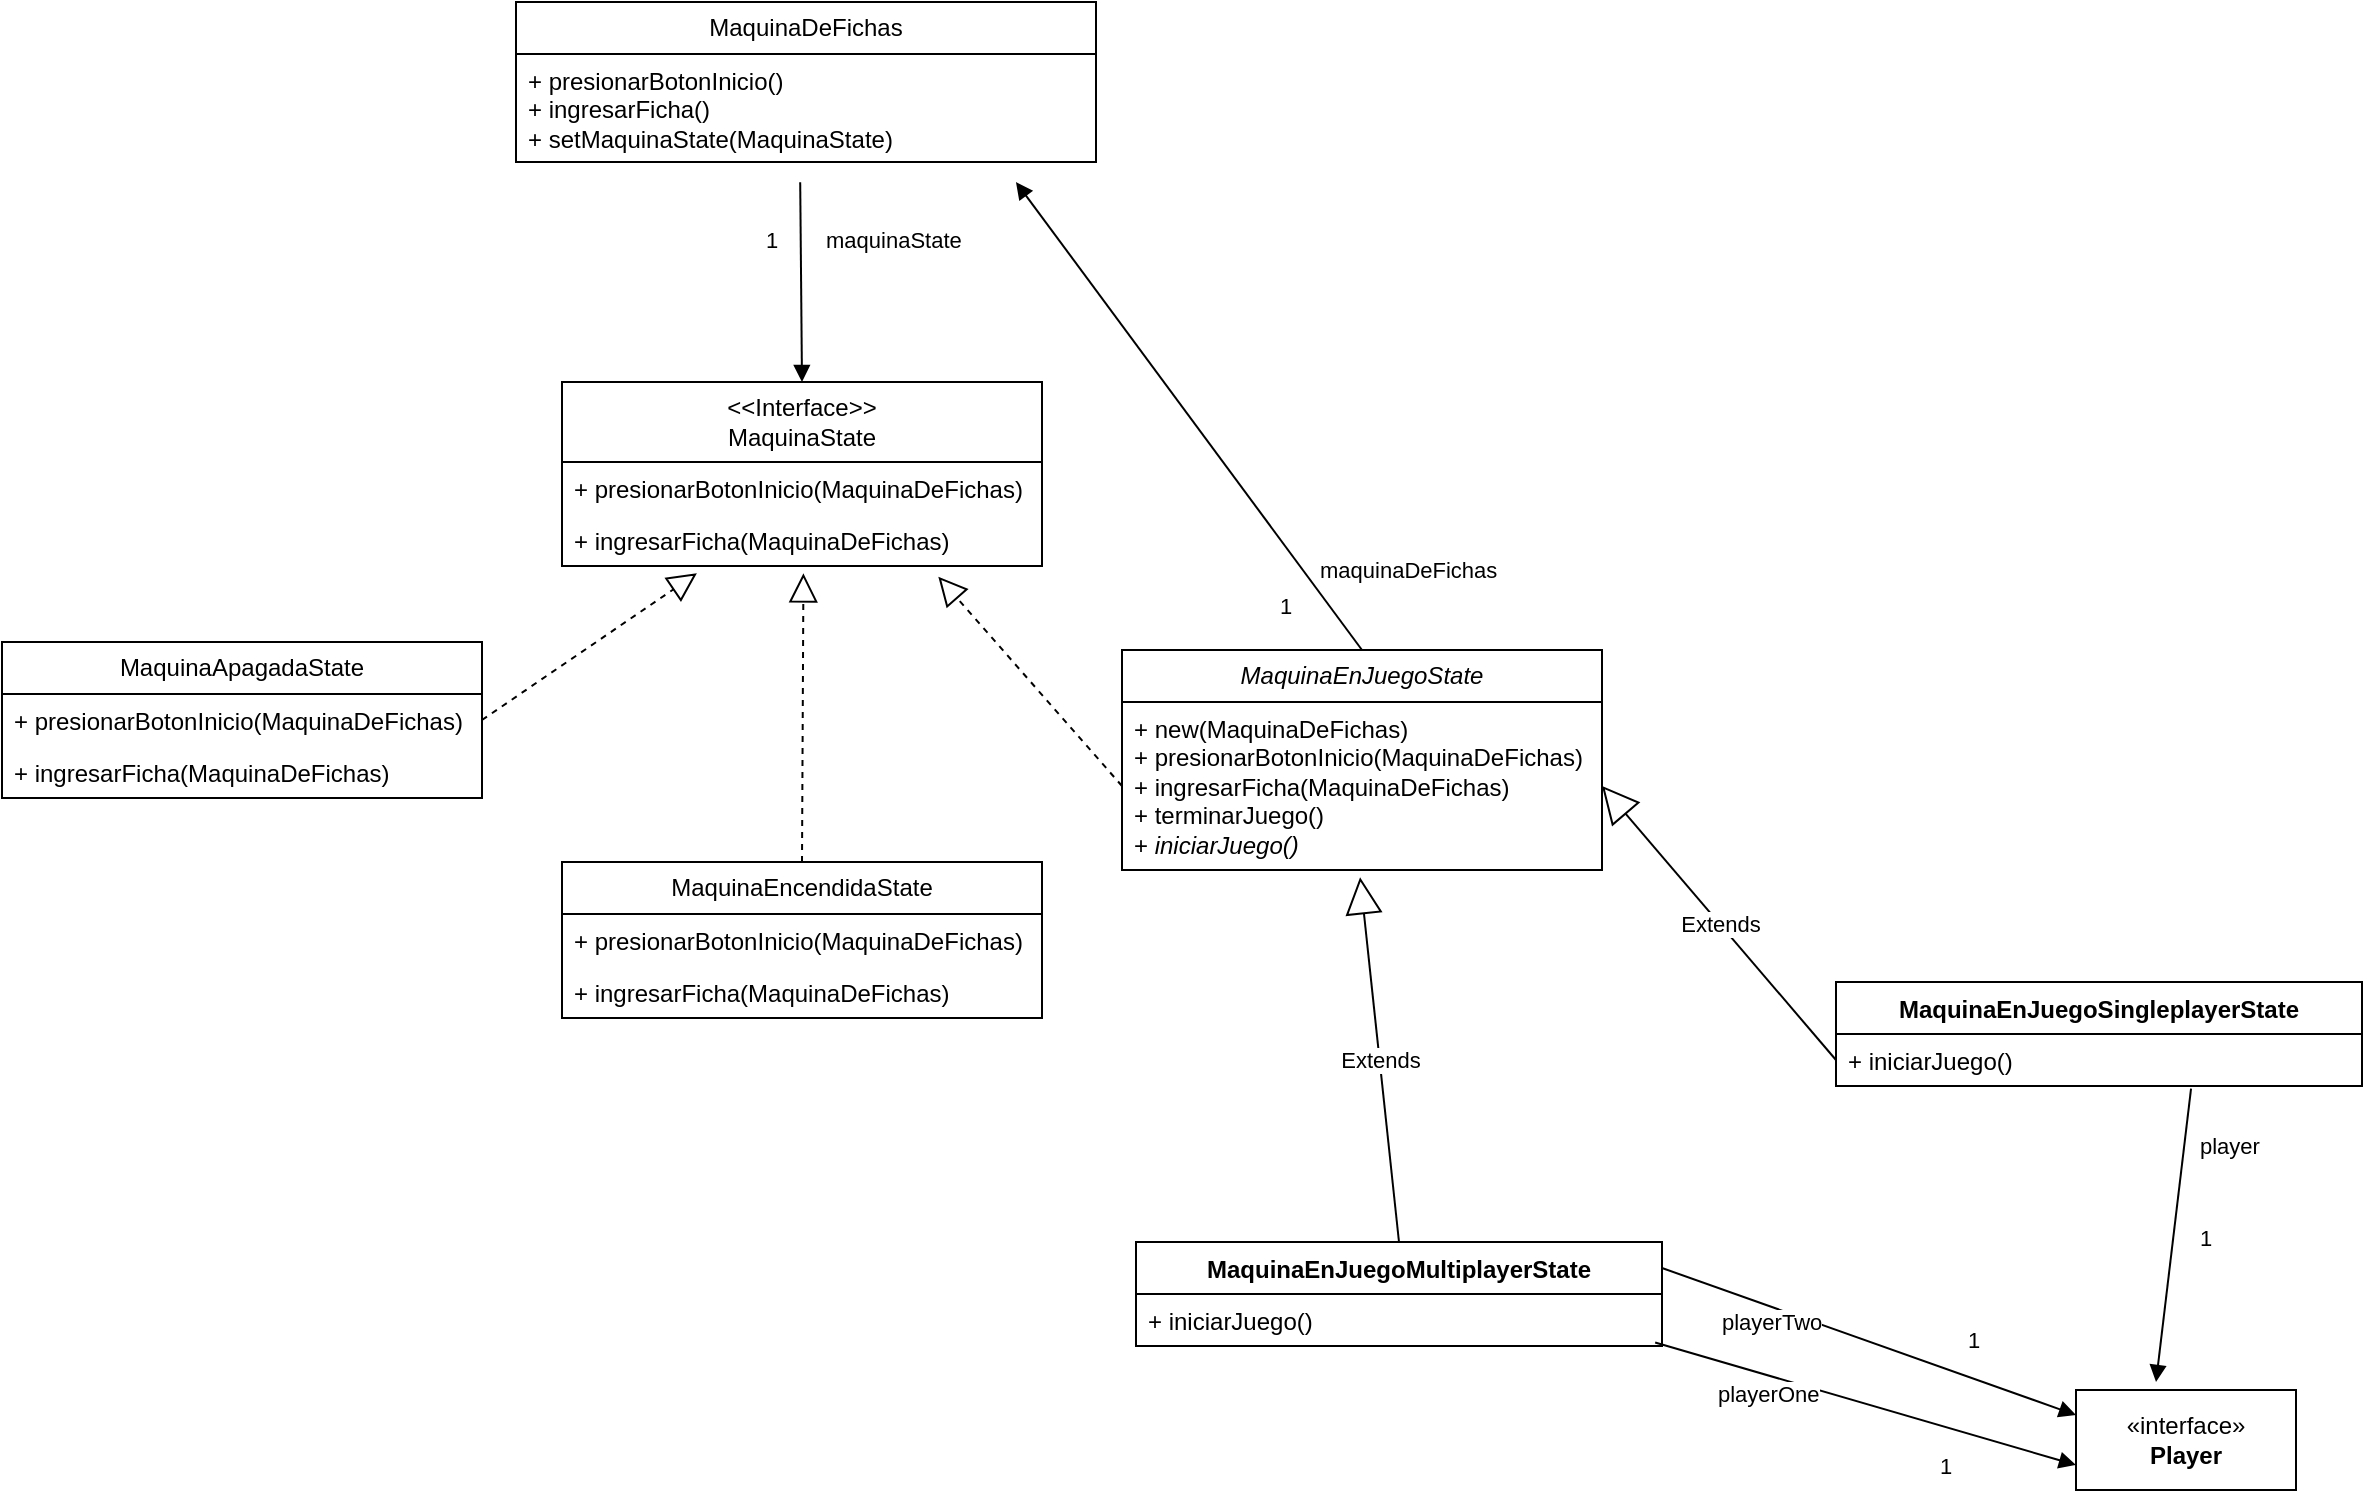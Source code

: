 <mxfile version="21.6.8" type="device">
  <diagram name="Página-1" id="o2uwyLKSAHvmXamSf9Sa">
    <mxGraphModel dx="790" dy="944" grid="1" gridSize="10" guides="1" tooltips="1" connect="1" arrows="1" fold="1" page="1" pageScale="1" pageWidth="827" pageHeight="1169" math="0" shadow="0">
      <root>
        <mxCell id="0" />
        <mxCell id="1" parent="0" />
        <mxCell id="IhoUQ8oSu-Og-6y35Rfh-23" value="MaquinaDeFichas" style="swimlane;fontStyle=0;childLayout=stackLayout;horizontal=1;startSize=26;fillColor=none;horizontalStack=0;resizeParent=1;resizeParentMax=0;resizeLast=0;collapsible=1;marginBottom=0;whiteSpace=wrap;html=1;" vertex="1" parent="1">
          <mxGeometry x="270" y="220" width="290" height="80" as="geometry" />
        </mxCell>
        <mxCell id="IhoUQ8oSu-Og-6y35Rfh-25" value="+ presionarBotonInicio()&lt;br&gt;+ ingresarFicha()&lt;br&gt;+ setMaquinaState(MaquinaState)" style="text;strokeColor=none;fillColor=none;align=left;verticalAlign=top;spacingLeft=4;spacingRight=4;overflow=hidden;rotatable=0;points=[[0,0.5],[1,0.5]];portConstraint=eastwest;whiteSpace=wrap;html=1;" vertex="1" parent="IhoUQ8oSu-Og-6y35Rfh-23">
          <mxGeometry y="26" width="290" height="54" as="geometry" />
        </mxCell>
        <mxCell id="IhoUQ8oSu-Og-6y35Rfh-27" value="&amp;lt;&amp;lt;Interface&amp;gt;&amp;gt;&lt;br&gt;MaquinaState" style="swimlane;fontStyle=0;childLayout=stackLayout;horizontal=1;startSize=40;fillColor=none;horizontalStack=0;resizeParent=1;resizeParentMax=0;resizeLast=0;collapsible=1;marginBottom=0;whiteSpace=wrap;html=1;" vertex="1" parent="1">
          <mxGeometry x="293" y="410" width="240" height="92" as="geometry" />
        </mxCell>
        <mxCell id="IhoUQ8oSu-Og-6y35Rfh-28" value="+ presionarBotonInicio(MaquinaDeFichas)" style="text;strokeColor=none;fillColor=none;align=left;verticalAlign=top;spacingLeft=4;spacingRight=4;overflow=hidden;rotatable=0;points=[[0,0.5],[1,0.5]];portConstraint=eastwest;whiteSpace=wrap;html=1;" vertex="1" parent="IhoUQ8oSu-Og-6y35Rfh-27">
          <mxGeometry y="40" width="240" height="26" as="geometry" />
        </mxCell>
        <mxCell id="IhoUQ8oSu-Og-6y35Rfh-29" value="+ ingresarFicha(MaquinaDeFichas)" style="text;strokeColor=none;fillColor=none;align=left;verticalAlign=top;spacingLeft=4;spacingRight=4;overflow=hidden;rotatable=0;points=[[0,0.5],[1,0.5]];portConstraint=eastwest;whiteSpace=wrap;html=1;" vertex="1" parent="IhoUQ8oSu-Og-6y35Rfh-27">
          <mxGeometry y="66" width="240" height="26" as="geometry" />
        </mxCell>
        <mxCell id="IhoUQ8oSu-Og-6y35Rfh-31" value="MaquinaApagadaState" style="swimlane;fontStyle=0;childLayout=stackLayout;horizontal=1;startSize=26;fillColor=none;horizontalStack=0;resizeParent=1;resizeParentMax=0;resizeLast=0;collapsible=1;marginBottom=0;whiteSpace=wrap;html=1;" vertex="1" parent="1">
          <mxGeometry x="13" y="540" width="240" height="78" as="geometry" />
        </mxCell>
        <mxCell id="IhoUQ8oSu-Og-6y35Rfh-32" value="+ presionarBotonInicio(MaquinaDeFichas)" style="text;strokeColor=none;fillColor=none;align=left;verticalAlign=top;spacingLeft=4;spacingRight=4;overflow=hidden;rotatable=0;points=[[0,0.5],[1,0.5]];portConstraint=eastwest;whiteSpace=wrap;html=1;" vertex="1" parent="IhoUQ8oSu-Og-6y35Rfh-31">
          <mxGeometry y="26" width="240" height="26" as="geometry" />
        </mxCell>
        <mxCell id="IhoUQ8oSu-Og-6y35Rfh-33" value="+ ingresarFicha(MaquinaDeFichas)" style="text;strokeColor=none;fillColor=none;align=left;verticalAlign=top;spacingLeft=4;spacingRight=4;overflow=hidden;rotatable=0;points=[[0,0.5],[1,0.5]];portConstraint=eastwest;whiteSpace=wrap;html=1;" vertex="1" parent="IhoUQ8oSu-Og-6y35Rfh-31">
          <mxGeometry y="52" width="240" height="26" as="geometry" />
        </mxCell>
        <mxCell id="IhoUQ8oSu-Og-6y35Rfh-37" value="maquinaState" style="endArrow=block;endFill=1;html=1;align=left;verticalAlign=top;rounded=0;exitX=0.49;exitY=1.187;exitDx=0;exitDy=0;exitPerimeter=0;entryX=0.5;entryY=0;entryDx=0;entryDy=0;" edge="1" parent="1" source="IhoUQ8oSu-Og-6y35Rfh-25" target="IhoUQ8oSu-Og-6y35Rfh-27">
          <mxGeometry x="-0.683" y="11" relative="1" as="geometry">
            <mxPoint x="373" y="460" as="sourcePoint" />
            <mxPoint x="533" y="460" as="targetPoint" />
            <mxPoint as="offset" />
          </mxGeometry>
        </mxCell>
        <mxCell id="IhoUQ8oSu-Og-6y35Rfh-38" value="1" style="edgeLabel;resizable=0;html=1;align=left;verticalAlign=bottom;" connectable="0" vertex="1" parent="IhoUQ8oSu-Og-6y35Rfh-37">
          <mxGeometry x="-1" relative="1" as="geometry">
            <mxPoint x="-19" y="37" as="offset" />
          </mxGeometry>
        </mxCell>
        <mxCell id="IhoUQ8oSu-Og-6y35Rfh-40" value="MaquinaEncendidaState" style="swimlane;fontStyle=0;childLayout=stackLayout;horizontal=1;startSize=26;fillColor=none;horizontalStack=0;resizeParent=1;resizeParentMax=0;resizeLast=0;collapsible=1;marginBottom=0;whiteSpace=wrap;html=1;" vertex="1" parent="1">
          <mxGeometry x="293" y="650" width="240" height="78" as="geometry" />
        </mxCell>
        <mxCell id="IhoUQ8oSu-Og-6y35Rfh-41" value="+ presionarBotonInicio(MaquinaDeFichas)" style="text;strokeColor=none;fillColor=none;align=left;verticalAlign=top;spacingLeft=4;spacingRight=4;overflow=hidden;rotatable=0;points=[[0,0.5],[1,0.5]];portConstraint=eastwest;whiteSpace=wrap;html=1;" vertex="1" parent="IhoUQ8oSu-Og-6y35Rfh-40">
          <mxGeometry y="26" width="240" height="26" as="geometry" />
        </mxCell>
        <mxCell id="IhoUQ8oSu-Og-6y35Rfh-42" value="+ ingresarFicha(MaquinaDeFichas)" style="text;strokeColor=none;fillColor=none;align=left;verticalAlign=top;spacingLeft=4;spacingRight=4;overflow=hidden;rotatable=0;points=[[0,0.5],[1,0.5]];portConstraint=eastwest;whiteSpace=wrap;html=1;" vertex="1" parent="IhoUQ8oSu-Og-6y35Rfh-40">
          <mxGeometry y="52" width="240" height="26" as="geometry" />
        </mxCell>
        <mxCell id="IhoUQ8oSu-Og-6y35Rfh-43" value="&lt;i&gt;MaquinaEnJuegoState&lt;/i&gt;" style="swimlane;fontStyle=0;childLayout=stackLayout;horizontal=1;startSize=26;fillColor=none;horizontalStack=0;resizeParent=1;resizeParentMax=0;resizeLast=0;collapsible=1;marginBottom=0;whiteSpace=wrap;html=1;" vertex="1" parent="1">
          <mxGeometry x="573" y="544" width="240" height="110" as="geometry" />
        </mxCell>
        <mxCell id="IhoUQ8oSu-Og-6y35Rfh-44" value="+ new(MaquinaDeFichas)&lt;br&gt;+ presionarBotonInicio(MaquinaDeFichas)&lt;br&gt;+ ingresarFicha(MaquinaDeFichas)&lt;br&gt;+ terminarJuego()&lt;br&gt;+ &lt;i&gt;iniciarJuego()&lt;/i&gt;" style="text;strokeColor=none;fillColor=none;align=left;verticalAlign=top;spacingLeft=4;spacingRight=4;overflow=hidden;rotatable=0;points=[[0,0.5],[1,0.5]];portConstraint=eastwest;whiteSpace=wrap;html=1;" vertex="1" parent="IhoUQ8oSu-Og-6y35Rfh-43">
          <mxGeometry y="26" width="240" height="84" as="geometry" />
        </mxCell>
        <mxCell id="IhoUQ8oSu-Og-6y35Rfh-47" value="" style="endArrow=block;dashed=1;endFill=0;endSize=12;html=1;rounded=0;exitX=1;exitY=0.5;exitDx=0;exitDy=0;entryX=0.281;entryY=1.141;entryDx=0;entryDy=0;entryPerimeter=0;" edge="1" parent="1" source="IhoUQ8oSu-Og-6y35Rfh-32" target="IhoUQ8oSu-Og-6y35Rfh-29">
          <mxGeometry width="160" relative="1" as="geometry">
            <mxPoint x="383" y="510" as="sourcePoint" />
            <mxPoint x="543" y="510" as="targetPoint" />
          </mxGeometry>
        </mxCell>
        <mxCell id="IhoUQ8oSu-Og-6y35Rfh-48" value="" style="endArrow=block;dashed=1;endFill=0;endSize=12;html=1;rounded=0;exitX=0.5;exitY=0;exitDx=0;exitDy=0;entryX=0.503;entryY=1.141;entryDx=0;entryDy=0;entryPerimeter=0;" edge="1" parent="1" source="IhoUQ8oSu-Og-6y35Rfh-40" target="IhoUQ8oSu-Og-6y35Rfh-29">
          <mxGeometry width="160" relative="1" as="geometry">
            <mxPoint x="263" y="589" as="sourcePoint" />
            <mxPoint x="370" y="516" as="targetPoint" />
          </mxGeometry>
        </mxCell>
        <mxCell id="IhoUQ8oSu-Og-6y35Rfh-49" value="" style="endArrow=block;dashed=1;endFill=0;endSize=12;html=1;rounded=0;exitX=0;exitY=0.5;exitDx=0;exitDy=0;entryX=0.784;entryY=1.205;entryDx=0;entryDy=0;entryPerimeter=0;" edge="1" parent="1" source="IhoUQ8oSu-Og-6y35Rfh-44" target="IhoUQ8oSu-Og-6y35Rfh-29">
          <mxGeometry width="160" relative="1" as="geometry">
            <mxPoint x="273" y="599" as="sourcePoint" />
            <mxPoint x="380" y="526" as="targetPoint" />
          </mxGeometry>
        </mxCell>
        <mxCell id="IhoUQ8oSu-Og-6y35Rfh-50" value="«interface»&lt;br&gt;&lt;b&gt;Player&lt;/b&gt;" style="html=1;whiteSpace=wrap;" vertex="1" parent="1">
          <mxGeometry x="1050" y="914" width="110" height="50" as="geometry" />
        </mxCell>
        <mxCell id="IhoUQ8oSu-Og-6y35Rfh-59" value="Extends" style="endArrow=block;endSize=16;endFill=0;html=1;rounded=0;entryX=0.496;entryY=1.043;entryDx=0;entryDy=0;entryPerimeter=0;exitX=0.5;exitY=0;exitDx=0;exitDy=0;" edge="1" parent="1" source="IhoUQ8oSu-Og-6y35Rfh-61" target="IhoUQ8oSu-Og-6y35Rfh-44">
          <mxGeometry width="160" relative="1" as="geometry">
            <mxPoint x="740" y="620" as="sourcePoint" />
            <mxPoint x="900" y="620" as="targetPoint" />
          </mxGeometry>
        </mxCell>
        <mxCell id="IhoUQ8oSu-Og-6y35Rfh-60" value="Extends" style="endArrow=block;endSize=16;endFill=0;html=1;rounded=0;entryX=1;entryY=0.5;entryDx=0;entryDy=0;exitX=0;exitY=0.5;exitDx=0;exitDy=0;" edge="1" parent="1" target="IhoUQ8oSu-Og-6y35Rfh-44">
          <mxGeometry width="160" relative="1" as="geometry">
            <mxPoint x="930.0" y="749.0" as="sourcePoint" />
            <mxPoint x="702" y="653" as="targetPoint" />
          </mxGeometry>
        </mxCell>
        <mxCell id="IhoUQ8oSu-Og-6y35Rfh-61" value="MaquinaEnJuegoMultiplayerState" style="swimlane;fontStyle=1;align=center;verticalAlign=top;childLayout=stackLayout;horizontal=1;startSize=26;horizontalStack=0;resizeParent=1;resizeParentMax=0;resizeLast=0;collapsible=1;marginBottom=0;whiteSpace=wrap;html=1;" vertex="1" parent="1">
          <mxGeometry x="580" y="840" width="263" height="52" as="geometry" />
        </mxCell>
        <mxCell id="IhoUQ8oSu-Og-6y35Rfh-64" value="+ iniciarJuego()" style="text;strokeColor=none;fillColor=none;align=left;verticalAlign=top;spacingLeft=4;spacingRight=4;overflow=hidden;rotatable=0;points=[[0,0.5],[1,0.5]];portConstraint=eastwest;whiteSpace=wrap;html=1;" vertex="1" parent="IhoUQ8oSu-Og-6y35Rfh-61">
          <mxGeometry y="26" width="263" height="26" as="geometry" />
        </mxCell>
        <mxCell id="IhoUQ8oSu-Og-6y35Rfh-65" value="MaquinaEnJuegoSingleplayerState" style="swimlane;fontStyle=1;align=center;verticalAlign=top;childLayout=stackLayout;horizontal=1;startSize=26;horizontalStack=0;resizeParent=1;resizeParentMax=0;resizeLast=0;collapsible=1;marginBottom=0;whiteSpace=wrap;html=1;" vertex="1" parent="1">
          <mxGeometry x="930" y="710" width="263" height="52" as="geometry" />
        </mxCell>
        <mxCell id="IhoUQ8oSu-Og-6y35Rfh-68" value="+ iniciarJuego()" style="text;strokeColor=none;fillColor=none;align=left;verticalAlign=top;spacingLeft=4;spacingRight=4;overflow=hidden;rotatable=0;points=[[0,0.5],[1,0.5]];portConstraint=eastwest;whiteSpace=wrap;html=1;" vertex="1" parent="IhoUQ8oSu-Og-6y35Rfh-65">
          <mxGeometry y="26" width="263" height="26" as="geometry" />
        </mxCell>
        <mxCell id="IhoUQ8oSu-Og-6y35Rfh-69" value="maquinaDeFichas" style="endArrow=block;endFill=1;html=1;align=left;verticalAlign=top;rounded=0;exitX=0.5;exitY=0;exitDx=0;exitDy=0;entryX=0.862;entryY=1.185;entryDx=0;entryDy=0;entryPerimeter=0;" edge="1" parent="1" source="IhoUQ8oSu-Og-6y35Rfh-43" target="IhoUQ8oSu-Og-6y35Rfh-25">
          <mxGeometry x="-0.608" y="-14" relative="1" as="geometry">
            <mxPoint x="422" y="320" as="sourcePoint" />
            <mxPoint x="423" y="420" as="targetPoint" />
            <mxPoint y="1" as="offset" />
          </mxGeometry>
        </mxCell>
        <mxCell id="IhoUQ8oSu-Og-6y35Rfh-70" value="1" style="edgeLabel;resizable=0;html=1;align=left;verticalAlign=bottom;" connectable="0" vertex="1" parent="IhoUQ8oSu-Og-6y35Rfh-69">
          <mxGeometry x="-1" relative="1" as="geometry">
            <mxPoint x="-43" y="-14" as="offset" />
          </mxGeometry>
        </mxCell>
        <mxCell id="IhoUQ8oSu-Og-6y35Rfh-74" value="playerOne" style="endArrow=block;endFill=1;html=1;align=left;verticalAlign=top;rounded=0;exitX=0.987;exitY=0.933;exitDx=0;exitDy=0;exitPerimeter=0;entryX=0;entryY=0.75;entryDx=0;entryDy=0;" edge="1" parent="1" source="IhoUQ8oSu-Og-6y35Rfh-64" target="IhoUQ8oSu-Og-6y35Rfh-50">
          <mxGeometry x="-0.722" y="-4" relative="1" as="geometry">
            <mxPoint x="876.237" y="932.754" as="sourcePoint" />
            <mxPoint x="1010" y="760" as="targetPoint" />
            <mxPoint x="1" as="offset" />
          </mxGeometry>
        </mxCell>
        <mxCell id="IhoUQ8oSu-Og-6y35Rfh-75" value="1" style="edgeLabel;resizable=0;html=1;align=left;verticalAlign=bottom;" connectable="0" vertex="1" parent="IhoUQ8oSu-Og-6y35Rfh-74">
          <mxGeometry x="-1" relative="1" as="geometry">
            <mxPoint x="154" y="7" as="offset" />
          </mxGeometry>
        </mxCell>
        <mxCell id="IhoUQ8oSu-Og-6y35Rfh-77" value="playerTwo" style="endArrow=block;endFill=1;html=1;align=left;verticalAlign=top;rounded=0;exitX=1;exitY=0.25;exitDx=0;exitDy=0;entryX=0;entryY=0.25;entryDx=0;entryDy=0;" edge="1" parent="1" source="IhoUQ8oSu-Og-6y35Rfh-61" target="IhoUQ8oSu-Og-6y35Rfh-50">
          <mxGeometry x="-0.722" y="-4" relative="1" as="geometry">
            <mxPoint x="879.393" y="894.198" as="sourcePoint" />
            <mxPoint x="1060" y="962" as="targetPoint" />
            <mxPoint x="1" as="offset" />
          </mxGeometry>
        </mxCell>
        <mxCell id="IhoUQ8oSu-Og-6y35Rfh-78" value="1" style="edgeLabel;resizable=0;html=1;align=left;verticalAlign=bottom;" connectable="0" vertex="1" parent="IhoUQ8oSu-Og-6y35Rfh-77">
          <mxGeometry x="-1" relative="1" as="geometry">
            <mxPoint x="137" y="107" as="offset" />
          </mxGeometry>
        </mxCell>
        <mxCell id="IhoUQ8oSu-Og-6y35Rfh-79" value="player" style="endArrow=block;endFill=1;html=1;align=left;verticalAlign=top;rounded=0;exitX=0.675;exitY=1.052;exitDx=0;exitDy=0;exitPerimeter=0;" edge="1" parent="1" source="IhoUQ8oSu-Og-6y35Rfh-68">
          <mxGeometry x="-0.787" y="4" relative="1" as="geometry">
            <mxPoint x="1100" y="810" as="sourcePoint" />
            <mxPoint x="1090" y="910" as="targetPoint" />
            <mxPoint as="offset" />
          </mxGeometry>
        </mxCell>
        <mxCell id="IhoUQ8oSu-Og-6y35Rfh-80" value="1" style="edgeLabel;resizable=0;html=1;align=left;verticalAlign=bottom;" connectable="0" vertex="1" parent="IhoUQ8oSu-Og-6y35Rfh-79">
          <mxGeometry x="-1" relative="1" as="geometry">
            <mxPoint x="2" y="83" as="offset" />
          </mxGeometry>
        </mxCell>
      </root>
    </mxGraphModel>
  </diagram>
</mxfile>
